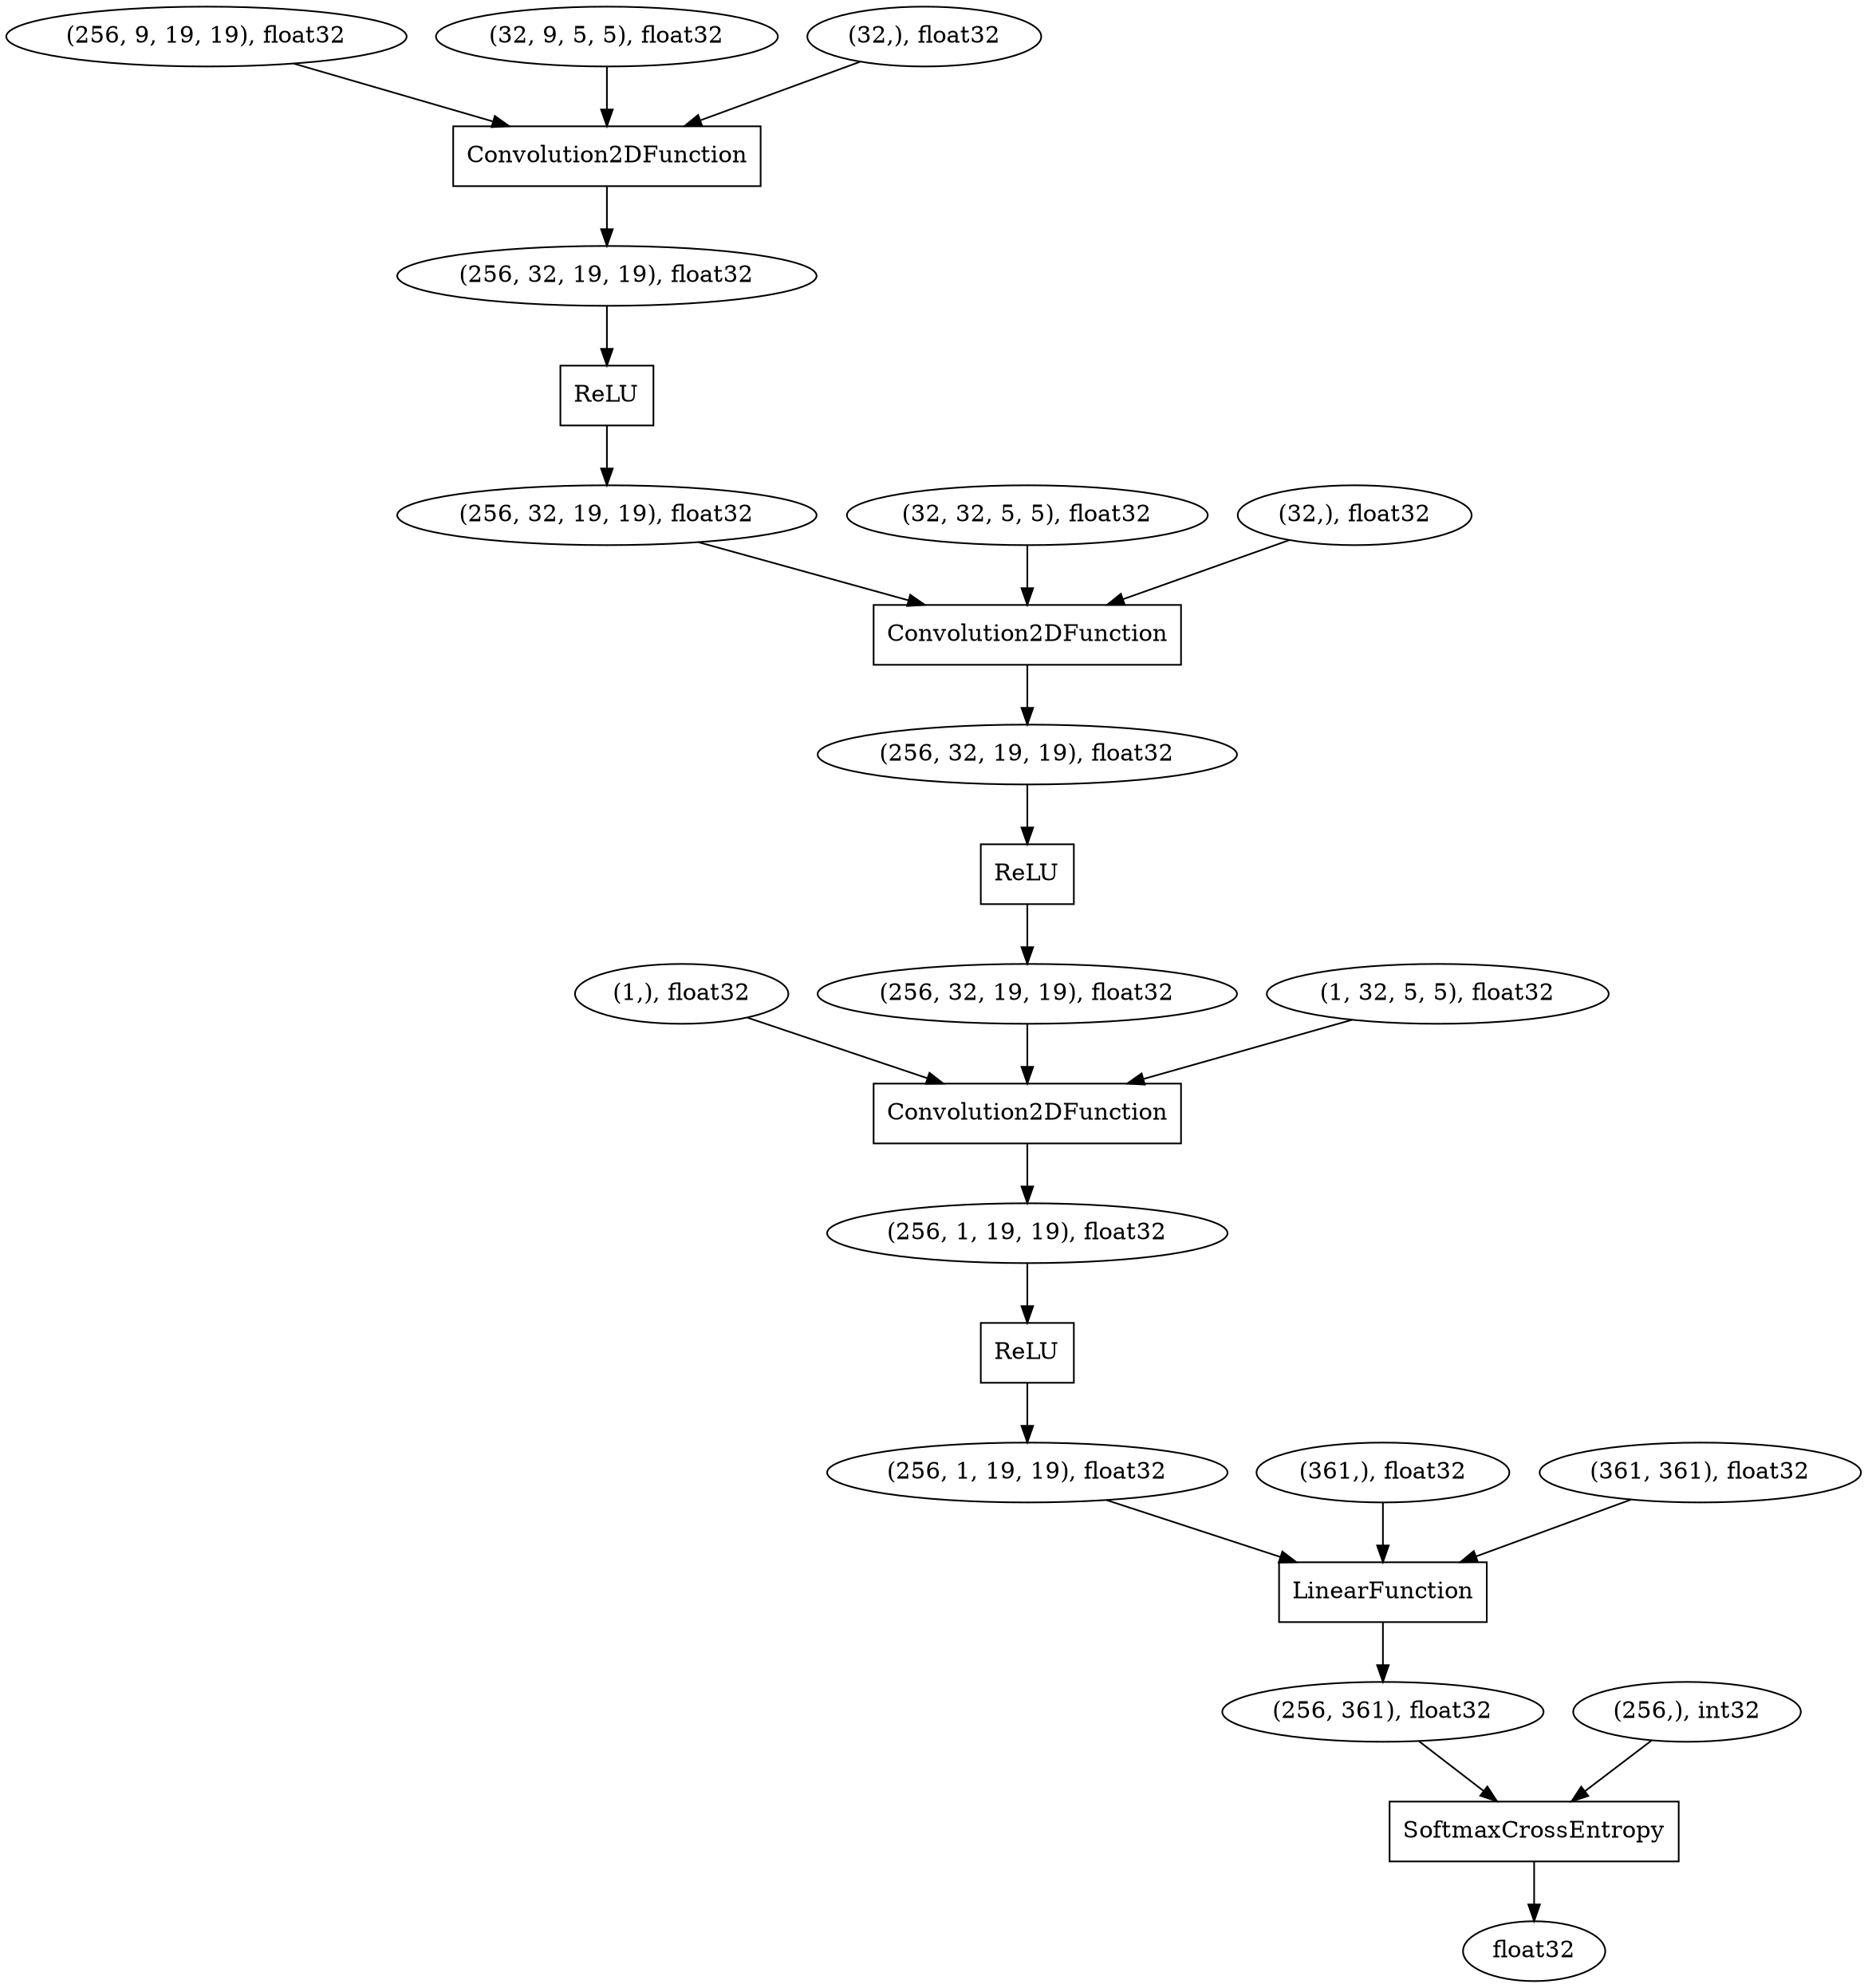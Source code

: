 digraph graphname{140602974838864 [shape="oval",label="(1,), float32"];140604155318416 [shape="oval",label="(256, 32, 19, 19), float32"];140604155318480 [shape="oval",label="(256, 1, 19, 19), float32"];140602974839056 [shape="oval",label="(361,), float32"];140604155318736 [shape="box",label="LinearFunction"];140604155320400 [shape="oval",label="(256, 1, 19, 19), float32"];140604155318800 [shape="oval",label="float32"];140604155301968 [shape="oval",label="(256, 9, 19, 19), float32"];140604155319056 [shape="oval",label="(256, 32, 19, 19), float32"];140604155321168 [shape="box",label="Convolution2DFunction"];140604155315344 [shape="box",label="Convolution2DFunction"];140604155321360 [shape="box",label="ReLU"];140604155319376 [shape="box",label="SoftmaxCrossEntropy"];140604155316752 [shape="oval",label="(256,), int32"];140604155319440 [shape="oval",label="(256, 32, 19, 19), float32"];140602974838992 [shape="oval",label="(361, 361), float32"];140604155319568 [shape="box",label="ReLU"];140604155315536 [shape="oval",label="(256, 32, 19, 19), float32"];140602974768720 [shape="oval",label="(32, 9, 5, 5), float32"];140604155319824 [shape="box",label="Convolution2DFunction"];140604155317840 [shape="box",label="ReLU"];140604155322000 [shape="oval",label="(256, 361), float32"];140602974768912 [shape="oval",label="(32, 32, 5, 5), float32"];140602974768976 [shape="oval",label="(32,), float32"];140602974768784 [shape="oval",label="(32,), float32"];140602974769104 [shape="oval",label="(1, 32, 5, 5), float32"];140604155321360 -> 140604155318480;140602974768784 -> 140604155315344;140604155319824 -> 140604155320400;140604155322000 -> 140604155319376;140602974768720 -> 140604155315344;140604155319440 -> 140604155319824;140604155321168 -> 140604155318416;140604155318736 -> 140604155322000;140602974769104 -> 140604155319824;140604155318480 -> 140604155318736;140602974839056 -> 140604155318736;140604155319056 -> 140604155321168;140602974838992 -> 140604155318736;140604155301968 -> 140604155315344;140602974768976 -> 140604155321168;140604155317840 -> 140604155319056;140604155319376 -> 140604155318800;140604155315536 -> 140604155317840;140602974838864 -> 140604155319824;140604155320400 -> 140604155321360;140604155319568 -> 140604155319440;140604155316752 -> 140604155319376;140602974768912 -> 140604155321168;140604155318416 -> 140604155319568;140604155315344 -> 140604155315536;}